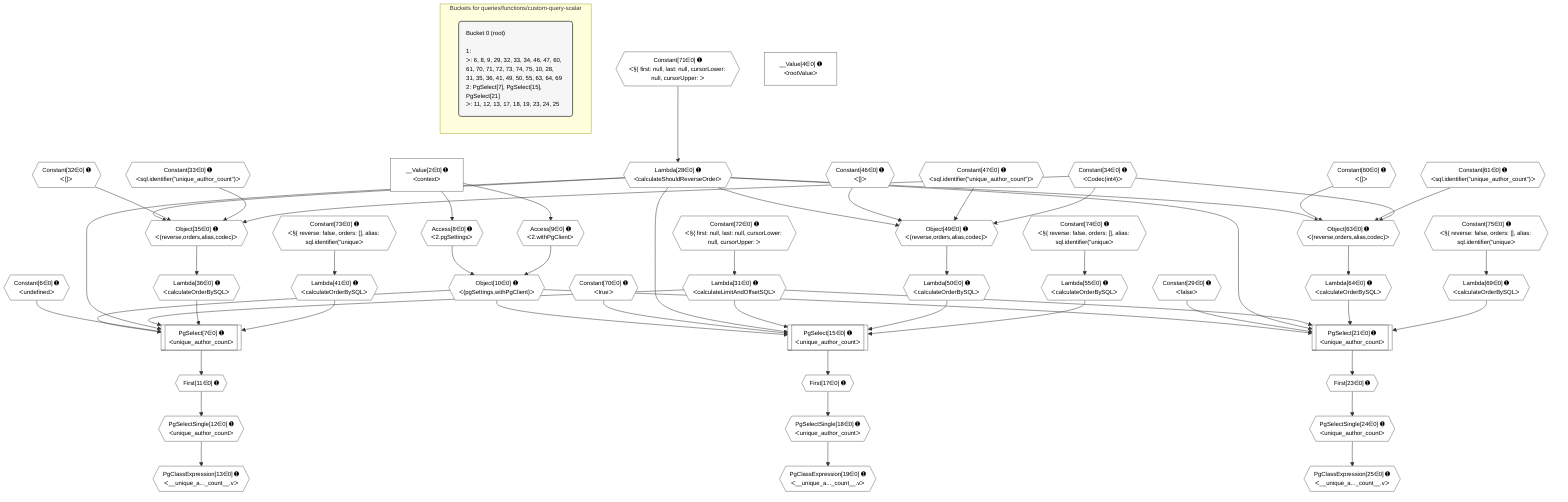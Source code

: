 %%{init: {'themeVariables': { 'fontSize': '12px'}}}%%
graph TD
    classDef path fill:#eee,stroke:#000,color:#000
    classDef plan fill:#fff,stroke-width:1px,color:#000
    classDef itemplan fill:#fff,stroke-width:2px,color:#000
    classDef unbatchedplan fill:#dff,stroke-width:1px,color:#000
    classDef sideeffectplan fill:#fcc,stroke-width:2px,color:#000
    classDef bucket fill:#f6f6f6,color:#000,stroke-width:2px,text-align:left


    %% plan dependencies
    PgSelect7[["PgSelect[7∈0] ➊<br />ᐸunique_author_countᐳ"]]:::plan
    Object10{{"Object[10∈0] ➊<br />ᐸ{pgSettings,withPgClient}ᐳ"}}:::plan
    Constant6{{"Constant[6∈0] ➊<br />ᐸundefinedᐳ"}}:::plan
    Lambda28{{"Lambda[28∈0] ➊<br />ᐸcalculateShouldReverseOrderᐳ"}}:::plan
    Lambda31{{"Lambda[31∈0] ➊<br />ᐸcalculateLimitAndOffsetSQLᐳ"}}:::plan
    Lambda36{{"Lambda[36∈0] ➊<br />ᐸcalculateOrderBySQLᐳ"}}:::plan
    Lambda41{{"Lambda[41∈0] ➊<br />ᐸcalculateOrderBySQLᐳ"}}:::plan
    Object10 & Constant6 & Lambda28 & Lambda31 & Lambda36 & Lambda41 --> PgSelect7
    PgSelect15[["PgSelect[15∈0] ➊<br />ᐸunique_author_countᐳ"]]:::plan
    Constant70{{"Constant[70∈0] ➊<br />ᐸtrueᐳ"}}:::plan
    Lambda50{{"Lambda[50∈0] ➊<br />ᐸcalculateOrderBySQLᐳ"}}:::plan
    Lambda55{{"Lambda[55∈0] ➊<br />ᐸcalculateOrderBySQLᐳ"}}:::plan
    Object10 & Constant70 & Lambda28 & Lambda31 & Lambda50 & Lambda55 --> PgSelect15
    PgSelect21[["PgSelect[21∈0] ➊<br />ᐸunique_author_countᐳ"]]:::plan
    Constant29{{"Constant[29∈0] ➊<br />ᐸfalseᐳ"}}:::plan
    Lambda64{{"Lambda[64∈0] ➊<br />ᐸcalculateOrderBySQLᐳ"}}:::plan
    Lambda69{{"Lambda[69∈0] ➊<br />ᐸcalculateOrderBySQLᐳ"}}:::plan
    Object10 & Constant29 & Lambda28 & Lambda31 & Lambda64 & Lambda69 --> PgSelect21
    Object35{{"Object[35∈0] ➊<br />ᐸ{reverse,orders,alias,codec}ᐳ"}}:::plan
    Constant32{{"Constant[32∈0] ➊<br />ᐸ[]ᐳ"}}:::plan
    Constant33{{"Constant[33∈0] ➊<br />ᐸsql.identifier(”unique_author_count”)ᐳ"}}:::plan
    Constant34{{"Constant[34∈0] ➊<br />ᐸCodec(int4)ᐳ"}}:::plan
    Lambda28 & Constant32 & Constant33 & Constant34 --> Object35
    Object49{{"Object[49∈0] ➊<br />ᐸ{reverse,orders,alias,codec}ᐳ"}}:::plan
    Constant46{{"Constant[46∈0] ➊<br />ᐸ[]ᐳ"}}:::plan
    Constant47{{"Constant[47∈0] ➊<br />ᐸsql.identifier(”unique_author_count”)ᐳ"}}:::plan
    Lambda28 & Constant46 & Constant47 & Constant34 --> Object49
    Object63{{"Object[63∈0] ➊<br />ᐸ{reverse,orders,alias,codec}ᐳ"}}:::plan
    Constant60{{"Constant[60∈0] ➊<br />ᐸ[]ᐳ"}}:::plan
    Constant61{{"Constant[61∈0] ➊<br />ᐸsql.identifier(”unique_author_count”)ᐳ"}}:::plan
    Lambda28 & Constant60 & Constant61 & Constant34 --> Object63
    Access8{{"Access[8∈0] ➊<br />ᐸ2.pgSettingsᐳ"}}:::plan
    Access9{{"Access[9∈0] ➊<br />ᐸ2.withPgClientᐳ"}}:::plan
    Access8 & Access9 --> Object10
    __Value2["__Value[2∈0] ➊<br />ᐸcontextᐳ"]:::plan
    __Value2 --> Access8
    __Value2 --> Access9
    First11{{"First[11∈0] ➊"}}:::plan
    PgSelect7 --> First11
    PgSelectSingle12{{"PgSelectSingle[12∈0] ➊<br />ᐸunique_author_countᐳ"}}:::plan
    First11 --> PgSelectSingle12
    PgClassExpression13{{"PgClassExpression[13∈0] ➊<br />ᐸ__unique_a..._count__.vᐳ"}}:::plan
    PgSelectSingle12 --> PgClassExpression13
    First17{{"First[17∈0] ➊"}}:::plan
    PgSelect15 --> First17
    PgSelectSingle18{{"PgSelectSingle[18∈0] ➊<br />ᐸunique_author_countᐳ"}}:::plan
    First17 --> PgSelectSingle18
    PgClassExpression19{{"PgClassExpression[19∈0] ➊<br />ᐸ__unique_a..._count__.vᐳ"}}:::plan
    PgSelectSingle18 --> PgClassExpression19
    First23{{"First[23∈0] ➊"}}:::plan
    PgSelect21 --> First23
    PgSelectSingle24{{"PgSelectSingle[24∈0] ➊<br />ᐸunique_author_countᐳ"}}:::plan
    First23 --> PgSelectSingle24
    PgClassExpression25{{"PgClassExpression[25∈0] ➊<br />ᐸ__unique_a..._count__.vᐳ"}}:::plan
    PgSelectSingle24 --> PgClassExpression25
    Constant71{{"Constant[71∈0] ➊<br />ᐸ§{ first: null, last: null, cursorLower: null, cursorUpper: ᐳ"}}:::plan
    Constant71 --> Lambda28
    Constant72{{"Constant[72∈0] ➊<br />ᐸ§{ first: null, last: null, cursorLower: null, cursorUpper: ᐳ"}}:::plan
    Constant72 --> Lambda31
    Object35 --> Lambda36
    Constant73{{"Constant[73∈0] ➊<br />ᐸ§{ reverse: false, orders: [], alias: sql.identifier(”uniqueᐳ"}}:::plan
    Constant73 --> Lambda41
    Object49 --> Lambda50
    Constant74{{"Constant[74∈0] ➊<br />ᐸ§{ reverse: false, orders: [], alias: sql.identifier(”uniqueᐳ"}}:::plan
    Constant74 --> Lambda55
    Object63 --> Lambda64
    Constant75{{"Constant[75∈0] ➊<br />ᐸ§{ reverse: false, orders: [], alias: sql.identifier(”uniqueᐳ"}}:::plan
    Constant75 --> Lambda69
    __Value4["__Value[4∈0] ➊<br />ᐸrootValueᐳ"]:::plan

    %% define steps

    subgraph "Buckets for queries/functions/custom-query-scalar"
    Bucket0("Bucket 0 (root)<br /><br />1: <br />ᐳ: 6, 8, 9, 29, 32, 33, 34, 46, 47, 60, 61, 70, 71, 72, 73, 74, 75, 10, 28, 31, 35, 36, 41, 49, 50, 55, 63, 64, 69<br />2: PgSelect[7], PgSelect[15], PgSelect[21]<br />ᐳ: 11, 12, 13, 17, 18, 19, 23, 24, 25"):::bucket
    classDef bucket0 stroke:#696969
    class Bucket0,__Value2,__Value4,Constant6,PgSelect7,Access8,Access9,Object10,First11,PgSelectSingle12,PgClassExpression13,PgSelect15,First17,PgSelectSingle18,PgClassExpression19,PgSelect21,First23,PgSelectSingle24,PgClassExpression25,Lambda28,Constant29,Lambda31,Constant32,Constant33,Constant34,Object35,Lambda36,Lambda41,Constant46,Constant47,Object49,Lambda50,Lambda55,Constant60,Constant61,Object63,Lambda64,Lambda69,Constant70,Constant71,Constant72,Constant73,Constant74,Constant75 bucket0
    end